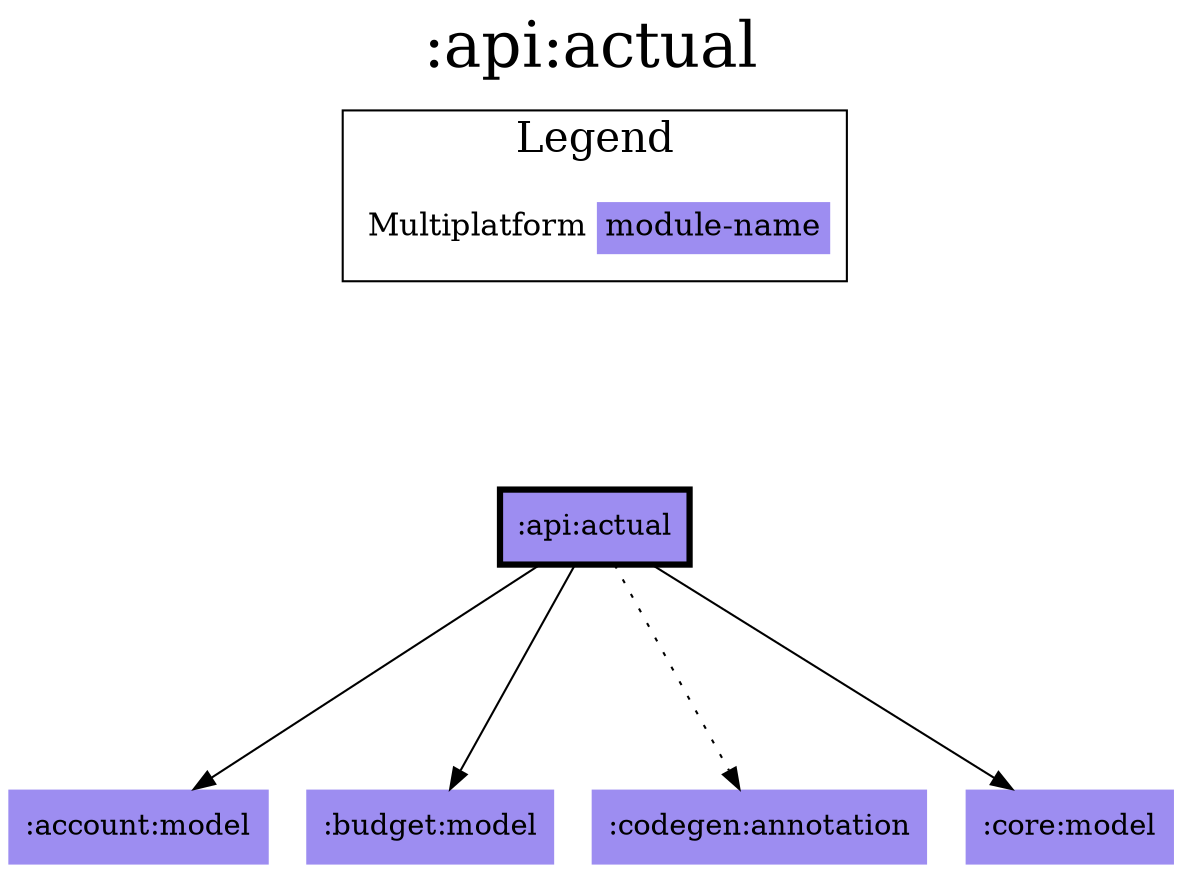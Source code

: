 digraph {
edge ["dir"="forward"]
graph ["dpi"="100","label"=":api:actual","labelloc"="t","fontsize"="30","ranksep"="1.5","rankdir"="TB"]
node ["style"="filled"]
":account:model" ["fillcolor"="#9D8DF1","shape"="none"]
":api:actual" ["fillcolor"="#9D8DF1","color"="black","penwidth"="3","shape"="box"]
":budget:model" ["fillcolor"="#9D8DF1","shape"="none"]
":codegen:annotation" ["fillcolor"="#9D8DF1","shape"="none"]
":core:model" ["fillcolor"="#9D8DF1","shape"="none"]
{
edge ["dir"="none"]
graph ["rank"="same"]
":api:actual"
}
":api:actual" -> ":account:model"
":api:actual" -> ":budget:model"
":api:actual" -> ":codegen:annotation" ["style"="dotted"]
":api:actual" -> ":core:model"
subgraph "cluster_legend" {
edge ["dir"="none"]
graph ["label"="Legend","fontsize"="20"]
"Legend" ["style"="filled","fillcolor"="#FFFFFF","shape"="none","margin"="0","fontsize"="15","label"=<
<TABLE BORDER="0" CELLBORDER="0" CELLSPACING="0" CELLPADDING="4">
<TR><TD>Multiplatform</TD><TD BGCOLOR="#9D8DF1">module-name</TD></TR>
</TABLE>
>]
} -> ":api:actual" ["style"="invis"]
}
